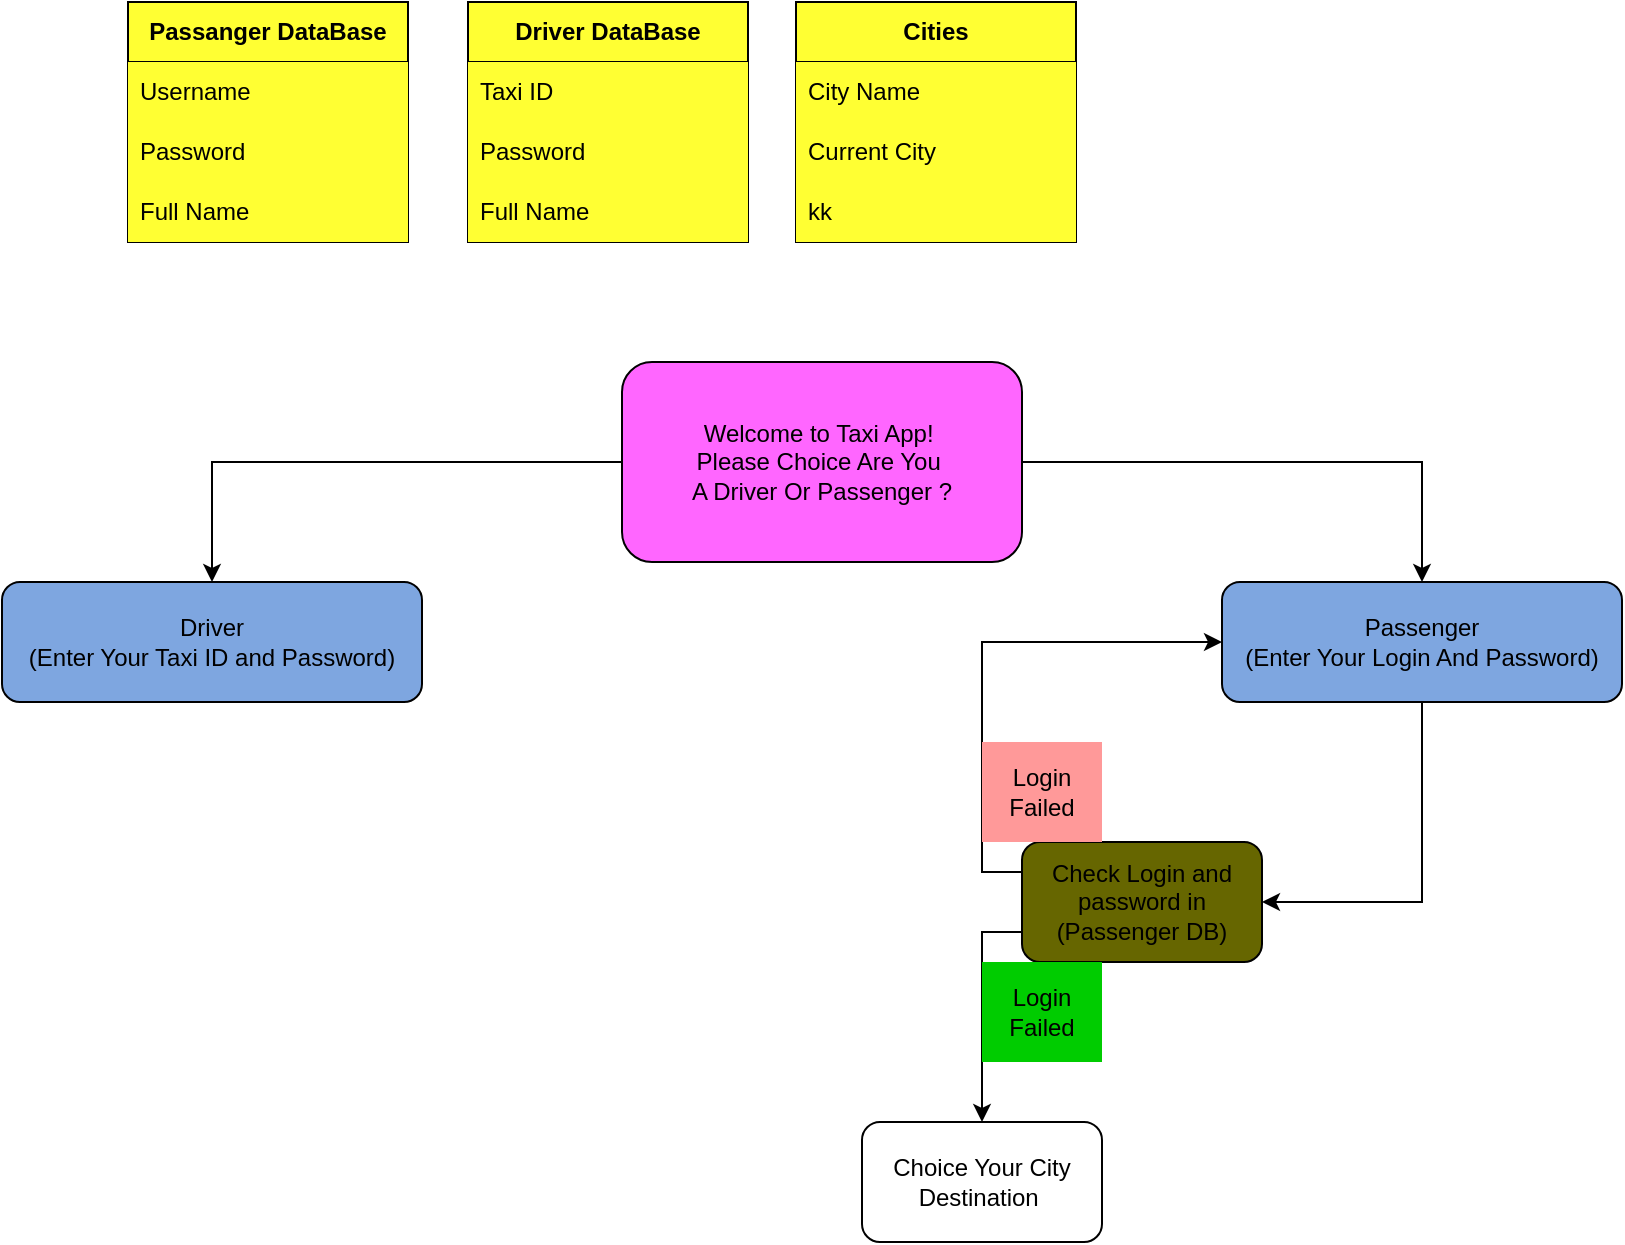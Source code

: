 <mxfile version="24.6.4" type="github">
  <diagram id="C5RBs43oDa-KdzZeNtuy" name="Page-1">
    <mxGraphModel dx="1195" dy="664" grid="1" gridSize="10" guides="1" tooltips="1" connect="1" arrows="1" fold="1" page="1" pageScale="1" pageWidth="827" pageHeight="1169" math="0" shadow="0">
      <root>
        <mxCell id="WIyWlLk6GJQsqaUBKTNV-0" />
        <mxCell id="WIyWlLk6GJQsqaUBKTNV-1" parent="WIyWlLk6GJQsqaUBKTNV-0" />
        <mxCell id="_09lwp1NYxmp2LlX2rCI-4" value="" style="edgeStyle=orthogonalEdgeStyle;rounded=0;orthogonalLoop=1;jettySize=auto;html=1;" edge="1" parent="WIyWlLk6GJQsqaUBKTNV-1" source="_09lwp1NYxmp2LlX2rCI-1" target="_09lwp1NYxmp2LlX2rCI-3">
          <mxGeometry relative="1" as="geometry" />
        </mxCell>
        <mxCell id="_09lwp1NYxmp2LlX2rCI-6" value="" style="edgeStyle=orthogonalEdgeStyle;rounded=0;orthogonalLoop=1;jettySize=auto;html=1;" edge="1" parent="WIyWlLk6GJQsqaUBKTNV-1" source="_09lwp1NYxmp2LlX2rCI-1" target="_09lwp1NYxmp2LlX2rCI-5">
          <mxGeometry relative="1" as="geometry" />
        </mxCell>
        <mxCell id="_09lwp1NYxmp2LlX2rCI-1" value="Welcome to Taxi App!&amp;nbsp;&lt;div&gt;Please Choice Are You&amp;nbsp;&lt;/div&gt;&lt;div&gt;A Driver Or Passenger ?&lt;/div&gt;" style="rounded=1;whiteSpace=wrap;html=1;fillColor=#FF66FF;" vertex="1" parent="WIyWlLk6GJQsqaUBKTNV-1">
          <mxGeometry x="327" y="220" width="200" height="100" as="geometry" />
        </mxCell>
        <mxCell id="_09lwp1NYxmp2LlX2rCI-3" value="Driver&lt;div&gt;(Enter Your Taxi ID and Password)&lt;/div&gt;" style="rounded=1;whiteSpace=wrap;html=1;fillColor=#7EA6E0;" vertex="1" parent="WIyWlLk6GJQsqaUBKTNV-1">
          <mxGeometry x="17" y="330" width="210" height="60" as="geometry" />
        </mxCell>
        <mxCell id="_09lwp1NYxmp2LlX2rCI-18" value="" style="edgeStyle=orthogonalEdgeStyle;rounded=0;orthogonalLoop=1;jettySize=auto;html=1;" edge="1" parent="WIyWlLk6GJQsqaUBKTNV-1" source="_09lwp1NYxmp2LlX2rCI-5" target="_09lwp1NYxmp2LlX2rCI-17">
          <mxGeometry relative="1" as="geometry">
            <Array as="points">
              <mxPoint x="727" y="430" />
              <mxPoint x="727" y="430" />
            </Array>
          </mxGeometry>
        </mxCell>
        <mxCell id="_09lwp1NYxmp2LlX2rCI-5" value="Passenger&lt;div&gt;(Enter Your Login And Password)&lt;/div&gt;" style="rounded=1;whiteSpace=wrap;html=1;fillColor=#7EA6E0;" vertex="1" parent="WIyWlLk6GJQsqaUBKTNV-1">
          <mxGeometry x="627" y="330" width="200" height="60" as="geometry" />
        </mxCell>
        <mxCell id="_09lwp1NYxmp2LlX2rCI-34" style="edgeStyle=orthogonalEdgeStyle;rounded=0;orthogonalLoop=1;jettySize=auto;html=1;exitX=0;exitY=0.25;exitDx=0;exitDy=0;entryX=0;entryY=0.5;entryDx=0;entryDy=0;" edge="1" parent="WIyWlLk6GJQsqaUBKTNV-1" source="_09lwp1NYxmp2LlX2rCI-17" target="_09lwp1NYxmp2LlX2rCI-5">
          <mxGeometry relative="1" as="geometry" />
        </mxCell>
        <mxCell id="_09lwp1NYxmp2LlX2rCI-36" value="" style="edgeStyle=orthogonalEdgeStyle;rounded=0;orthogonalLoop=1;jettySize=auto;html=1;exitX=0;exitY=0.75;exitDx=0;exitDy=0;" edge="1" parent="WIyWlLk6GJQsqaUBKTNV-1" source="_09lwp1NYxmp2LlX2rCI-17" target="_09lwp1NYxmp2LlX2rCI-35">
          <mxGeometry relative="1" as="geometry" />
        </mxCell>
        <mxCell id="_09lwp1NYxmp2LlX2rCI-17" value="Check Login and password in (Passenger DB)" style="whiteSpace=wrap;html=1;rounded=1;fillColor=#666600;" vertex="1" parent="WIyWlLk6GJQsqaUBKTNV-1">
          <mxGeometry x="527" y="460" width="120" height="60" as="geometry" />
        </mxCell>
        <mxCell id="_09lwp1NYxmp2LlX2rCI-35" value="Choice Your City Destination&amp;nbsp;" style="whiteSpace=wrap;html=1;rounded=1;" vertex="1" parent="WIyWlLk6GJQsqaUBKTNV-1">
          <mxGeometry x="447" y="600" width="120" height="60" as="geometry" />
        </mxCell>
        <mxCell id="_09lwp1NYxmp2LlX2rCI-37" value="Login Failed" style="text;html=1;align=center;verticalAlign=middle;whiteSpace=wrap;rounded=0;fillColor=#FF9999;" vertex="1" parent="WIyWlLk6GJQsqaUBKTNV-1">
          <mxGeometry x="507" y="410" width="60" height="50" as="geometry" />
        </mxCell>
        <mxCell id="_09lwp1NYxmp2LlX2rCI-39" value="Login Failed" style="text;html=1;align=center;verticalAlign=middle;whiteSpace=wrap;rounded=0;fillColor=#00CC00;" vertex="1" parent="WIyWlLk6GJQsqaUBKTNV-1">
          <mxGeometry x="507" y="520" width="60" height="50" as="geometry" />
        </mxCell>
        <mxCell id="_09lwp1NYxmp2LlX2rCI-42" value="&lt;b&gt;Passanger DataBase&lt;/b&gt;" style="swimlane;fontStyle=0;childLayout=stackLayout;horizontal=1;startSize=30;horizontalStack=0;resizeParent=1;resizeParentMax=0;resizeLast=0;collapsible=1;marginBottom=0;whiteSpace=wrap;html=1;fillColor=#FFFF33;" vertex="1" parent="WIyWlLk6GJQsqaUBKTNV-1">
          <mxGeometry x="80" y="40" width="140" height="120" as="geometry" />
        </mxCell>
        <mxCell id="_09lwp1NYxmp2LlX2rCI-43" value="Username" style="text;strokeColor=none;fillColor=#FFFF33;align=left;verticalAlign=middle;spacingLeft=4;spacingRight=4;overflow=hidden;points=[[0,0.5],[1,0.5]];portConstraint=eastwest;rotatable=0;whiteSpace=wrap;html=1;" vertex="1" parent="_09lwp1NYxmp2LlX2rCI-42">
          <mxGeometry y="30" width="140" height="30" as="geometry" />
        </mxCell>
        <mxCell id="_09lwp1NYxmp2LlX2rCI-44" value="Password" style="text;strokeColor=none;fillColor=#FFFF33;align=left;verticalAlign=middle;spacingLeft=4;spacingRight=4;overflow=hidden;points=[[0,0.5],[1,0.5]];portConstraint=eastwest;rotatable=0;whiteSpace=wrap;html=1;" vertex="1" parent="_09lwp1NYxmp2LlX2rCI-42">
          <mxGeometry y="60" width="140" height="30" as="geometry" />
        </mxCell>
        <mxCell id="_09lwp1NYxmp2LlX2rCI-45" value="Full Name" style="text;strokeColor=none;fillColor=#FFFF33;align=left;verticalAlign=middle;spacingLeft=4;spacingRight=4;overflow=hidden;points=[[0,0.5],[1,0.5]];portConstraint=eastwest;rotatable=0;whiteSpace=wrap;html=1;" vertex="1" parent="_09lwp1NYxmp2LlX2rCI-42">
          <mxGeometry y="90" width="140" height="30" as="geometry" />
        </mxCell>
        <mxCell id="_09lwp1NYxmp2LlX2rCI-46" value="&lt;b&gt;Driver DataBase&lt;/b&gt;" style="swimlane;fontStyle=0;childLayout=stackLayout;horizontal=1;startSize=30;horizontalStack=0;resizeParent=1;resizeParentMax=0;resizeLast=0;collapsible=1;marginBottom=0;whiteSpace=wrap;html=1;fillColor=#FFFF33;" vertex="1" parent="WIyWlLk6GJQsqaUBKTNV-1">
          <mxGeometry x="250" y="40" width="140" height="120" as="geometry" />
        </mxCell>
        <mxCell id="_09lwp1NYxmp2LlX2rCI-47" value="Taxi ID" style="text;strokeColor=none;fillColor=#FFFF33;align=left;verticalAlign=middle;spacingLeft=4;spacingRight=4;overflow=hidden;points=[[0,0.5],[1,0.5]];portConstraint=eastwest;rotatable=0;whiteSpace=wrap;html=1;" vertex="1" parent="_09lwp1NYxmp2LlX2rCI-46">
          <mxGeometry y="30" width="140" height="30" as="geometry" />
        </mxCell>
        <mxCell id="_09lwp1NYxmp2LlX2rCI-48" value="Password" style="text;strokeColor=none;fillColor=#FFFF33;align=left;verticalAlign=middle;spacingLeft=4;spacingRight=4;overflow=hidden;points=[[0,0.5],[1,0.5]];portConstraint=eastwest;rotatable=0;whiteSpace=wrap;html=1;" vertex="1" parent="_09lwp1NYxmp2LlX2rCI-46">
          <mxGeometry y="60" width="140" height="30" as="geometry" />
        </mxCell>
        <mxCell id="_09lwp1NYxmp2LlX2rCI-49" value="Full Name" style="text;strokeColor=none;fillColor=#FFFF33;align=left;verticalAlign=middle;spacingLeft=4;spacingRight=4;overflow=hidden;points=[[0,0.5],[1,0.5]];portConstraint=eastwest;rotatable=0;whiteSpace=wrap;html=1;" vertex="1" parent="_09lwp1NYxmp2LlX2rCI-46">
          <mxGeometry y="90" width="140" height="30" as="geometry" />
        </mxCell>
        <mxCell id="_09lwp1NYxmp2LlX2rCI-50" value="&lt;b&gt;Cities&lt;/b&gt;" style="swimlane;fontStyle=0;childLayout=stackLayout;horizontal=1;startSize=30;horizontalStack=0;resizeParent=1;resizeParentMax=0;resizeLast=0;collapsible=1;marginBottom=0;whiteSpace=wrap;html=1;fillColor=#FFFF33;" vertex="1" parent="WIyWlLk6GJQsqaUBKTNV-1">
          <mxGeometry x="414" y="40" width="140" height="120" as="geometry" />
        </mxCell>
        <mxCell id="_09lwp1NYxmp2LlX2rCI-51" value="City Name" style="text;strokeColor=none;fillColor=#FFFF33;align=left;verticalAlign=middle;spacingLeft=4;spacingRight=4;overflow=hidden;points=[[0,0.5],[1,0.5]];portConstraint=eastwest;rotatable=0;whiteSpace=wrap;html=1;" vertex="1" parent="_09lwp1NYxmp2LlX2rCI-50">
          <mxGeometry y="30" width="140" height="30" as="geometry" />
        </mxCell>
        <mxCell id="_09lwp1NYxmp2LlX2rCI-52" value="Current City" style="text;strokeColor=none;fillColor=#FFFF33;align=left;verticalAlign=middle;spacingLeft=4;spacingRight=4;overflow=hidden;points=[[0,0.5],[1,0.5]];portConstraint=eastwest;rotatable=0;whiteSpace=wrap;html=1;" vertex="1" parent="_09lwp1NYxmp2LlX2rCI-50">
          <mxGeometry y="60" width="140" height="30" as="geometry" />
        </mxCell>
        <mxCell id="_09lwp1NYxmp2LlX2rCI-53" value="kk" style="text;strokeColor=none;fillColor=#FFFF33;align=left;verticalAlign=middle;spacingLeft=4;spacingRight=4;overflow=hidden;points=[[0,0.5],[1,0.5]];portConstraint=eastwest;rotatable=0;whiteSpace=wrap;html=1;" vertex="1" parent="_09lwp1NYxmp2LlX2rCI-50">
          <mxGeometry y="90" width="140" height="30" as="geometry" />
        </mxCell>
      </root>
    </mxGraphModel>
  </diagram>
</mxfile>
